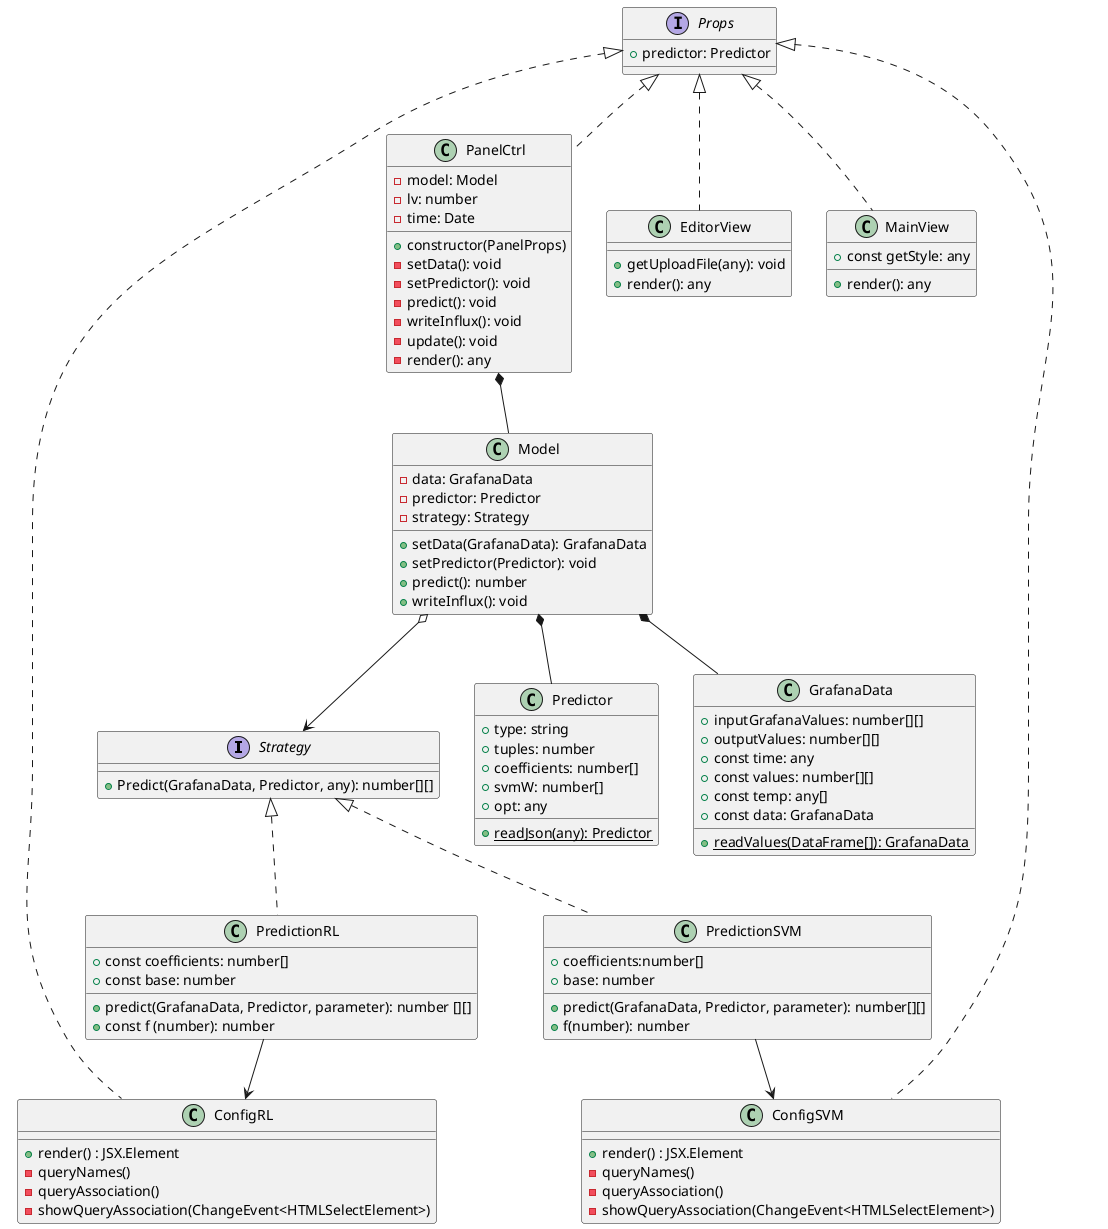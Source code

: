 @startuml GrafanaClasses

interface Strategy{
    + Predict(GrafanaData, Predictor, any): number[][]
}


class PredictionRL implements Strategy{
    + const coefficients: number[]
    + const base: number
    + predict(GrafanaData, Predictor, parameter): number [][]
    + const f (number): number
  
}

class PredictionSVM implements Strategy{
    + predict(GrafanaData, Predictor, parameter): number[][]
    + coefficients:number[]
    + base: number
    + f(number): number
}


class ConfigRL implements Props {
    + render() : JSX.Element
    - queryNames()
    - queryAssociation()
    - showQueryAssociation(ChangeEvent<HTMLSelectElement>)
}

class ConfigSVM implements Props {
     + render() : JSX.Element
    - queryNames()
    - queryAssociation()
    - showQueryAssociation(ChangeEvent<HTMLSelectElement>)
}





class Model{
    - data: GrafanaData
    - predictor: Predictor 
    - strategy: Strategy
    + setData(GrafanaData): GrafanaData
    + setPredictor(Predictor): void
    + predict(): number
    + writeInflux(): void

}

class GrafanaData{
    + inputGrafanaValues: number[][]
    + outputValues: number[][]
    + {static} readValues(DataFrame[]): GrafanaData
    + const time: any
    + const values: number[][]
    + const temp: any[]
    + const data: GrafanaData

}

class Predictor{
    + type: string
    + tuples: number
    + coefficients: number[]
    + svmW: number[]
    + opt: any
    + {static} readJson(any): Predictor
}

class EditorView implements Props{
    + getUploadFile(any): void
    + render(): any
}


interface Props{
    + predictor: Predictor

}
class MainView implements Props {
    + render(): any
    + const getStyle: any
}

class PanelCtrl implements Props {
    - model: Model
    - lv: number
    - time: Date
    + constructor(PanelProps)
    - setData(): void
    - setPredictor(): void
    - predict(): void
    - writeInflux(): void
    - update(): void
    - render(): any

}

Model o--> Strategy
PanelCtrl*--Model

PredictionRL-->ConfigRL
PredictionSVM-->ConfigSVM
Model*--Predictor
Model*--GrafanaData

@enduml